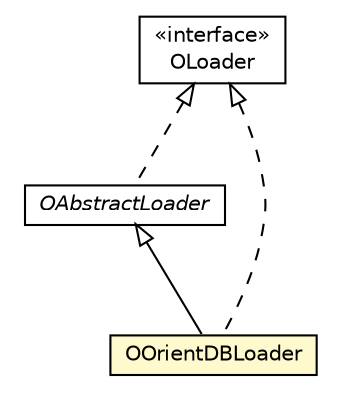 #!/usr/local/bin/dot
#
# Class diagram 
# Generated by UMLGraph version R5_6-24-gf6e263 (http://www.umlgraph.org/)
#

digraph G {
	edge [fontname="Helvetica",fontsize=10,labelfontname="Helvetica",labelfontsize=10];
	node [fontname="Helvetica",fontsize=10,shape=plaintext];
	nodesep=0.25;
	ranksep=0.5;
	// com.orientechnologies.orient.etl.loader.OAbstractLoader
	c2710920 [label=<<table title="com.orientechnologies.orient.etl.loader.OAbstractLoader" border="0" cellborder="1" cellspacing="0" cellpadding="2" port="p" href="./OAbstractLoader.html">
		<tr><td><table border="0" cellspacing="0" cellpadding="1">
<tr><td align="center" balign="center"><font face="Helvetica-Oblique"> OAbstractLoader </font></td></tr>
		</table></td></tr>
		</table>>, URL="./OAbstractLoader.html", fontname="Helvetica", fontcolor="black", fontsize=10.0];
	// com.orientechnologies.orient.etl.loader.OLoader
	c2710921 [label=<<table title="com.orientechnologies.orient.etl.loader.OLoader" border="0" cellborder="1" cellspacing="0" cellpadding="2" port="p" href="./OLoader.html">
		<tr><td><table border="0" cellspacing="0" cellpadding="1">
<tr><td align="center" balign="center"> &#171;interface&#187; </td></tr>
<tr><td align="center" balign="center"> OLoader </td></tr>
		</table></td></tr>
		</table>>, URL="./OLoader.html", fontname="Helvetica", fontcolor="black", fontsize=10.0];
	// com.orientechnologies.orient.etl.loader.OOrientDBLoader
	c2710922 [label=<<table title="com.orientechnologies.orient.etl.loader.OOrientDBLoader" border="0" cellborder="1" cellspacing="0" cellpadding="2" port="p" bgcolor="lemonChiffon" href="./OOrientDBLoader.html">
		<tr><td><table border="0" cellspacing="0" cellpadding="1">
<tr><td align="center" balign="center"> OOrientDBLoader </td></tr>
		</table></td></tr>
		</table>>, URL="./OOrientDBLoader.html", fontname="Helvetica", fontcolor="black", fontsize=10.0];
	//com.orientechnologies.orient.etl.loader.OAbstractLoader implements com.orientechnologies.orient.etl.loader.OLoader
	c2710921:p -> c2710920:p [dir=back,arrowtail=empty,style=dashed];
	//com.orientechnologies.orient.etl.loader.OOrientDBLoader extends com.orientechnologies.orient.etl.loader.OAbstractLoader
	c2710920:p -> c2710922:p [dir=back,arrowtail=empty];
	//com.orientechnologies.orient.etl.loader.OOrientDBLoader implements com.orientechnologies.orient.etl.loader.OLoader
	c2710921:p -> c2710922:p [dir=back,arrowtail=empty,style=dashed];
}

